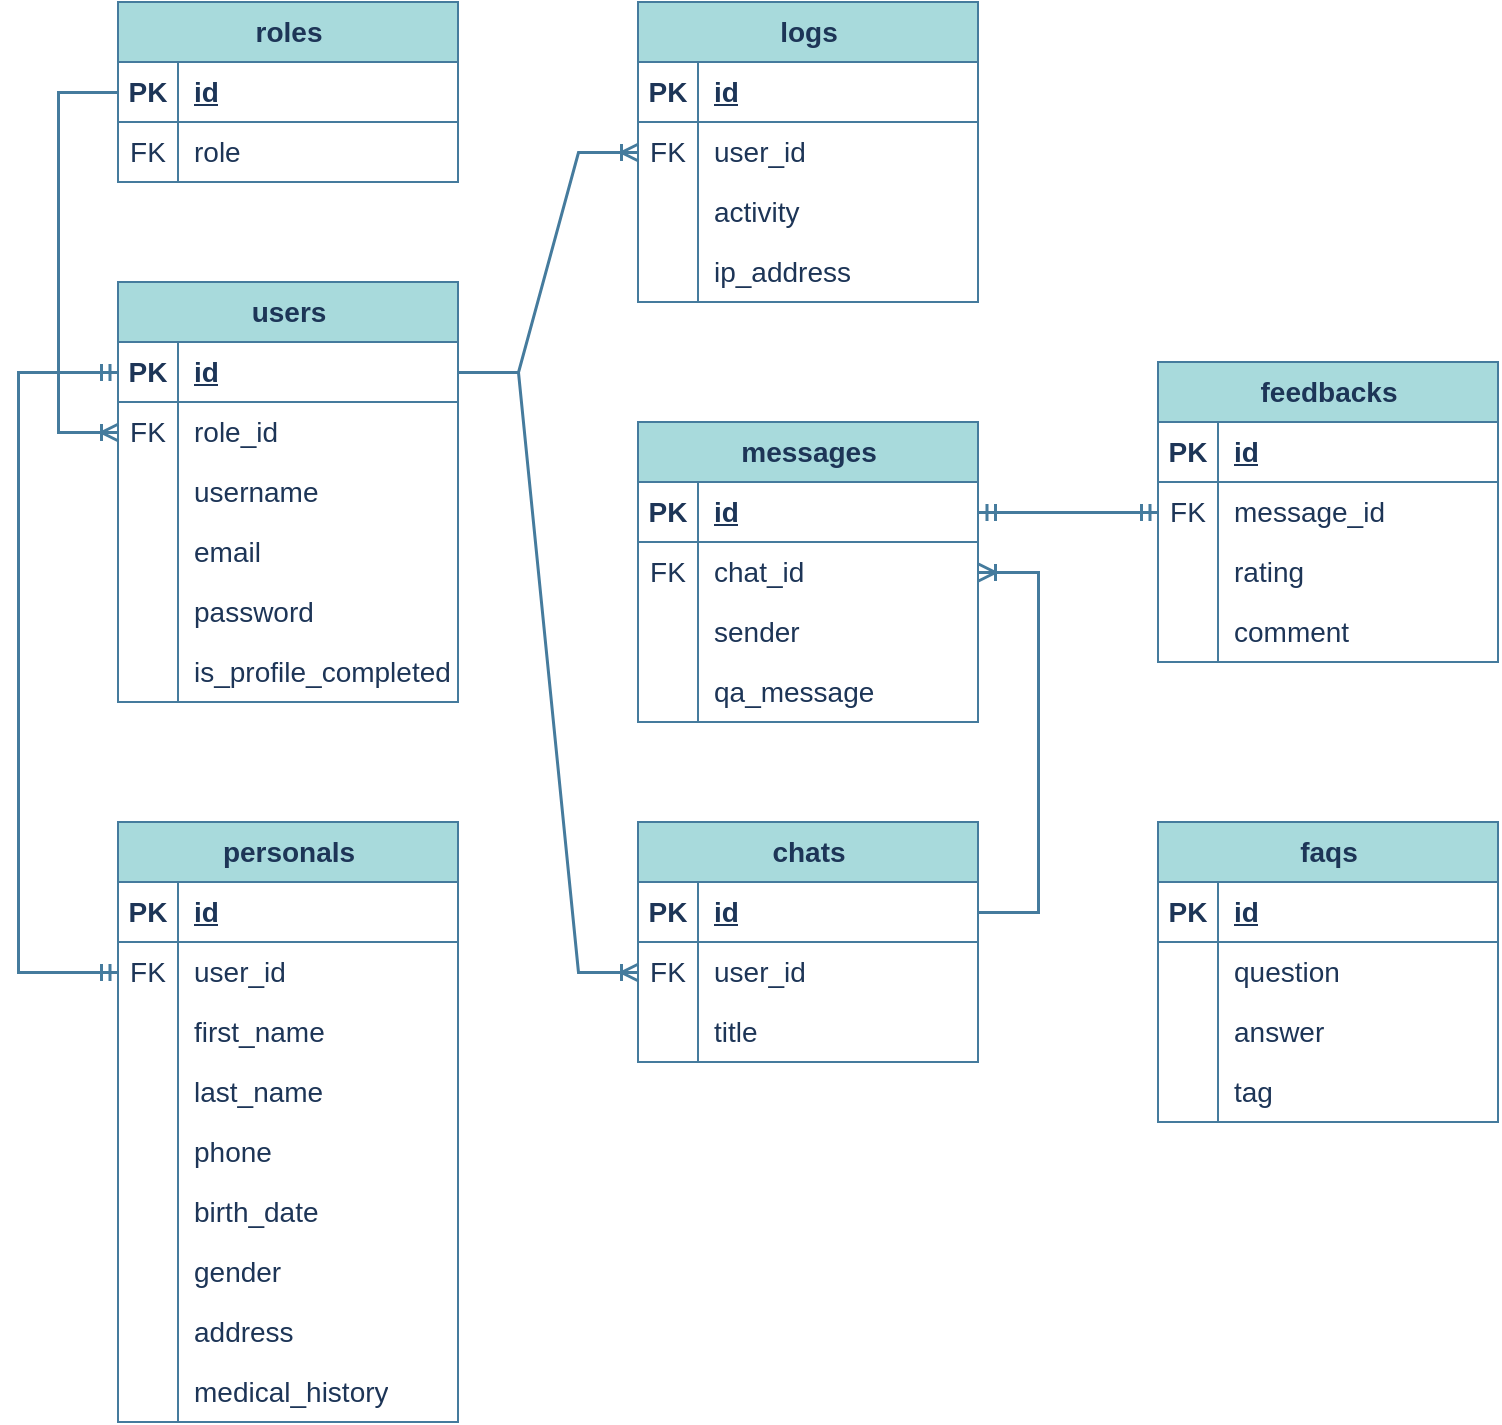 <mxfile version="28.1.2">
  <diagram id="R2lEEEUBdFMjLlhIrx00" name="Page-1">
    <mxGraphModel dx="1486" dy="871" grid="1" gridSize="10" guides="1" tooltips="1" connect="1" arrows="1" fold="1" page="1" pageScale="1" pageWidth="850" pageHeight="1100" math="0" shadow="0" extFonts="Permanent Marker^https://fonts.googleapis.com/css?family=Permanent+Marker">
      <root>
        <mxCell id="0" />
        <mxCell id="1" parent="0" />
        <mxCell id="QWvVG2ptckCWi1o_1T_q-27" value="roles" style="shape=table;startSize=30;container=1;collapsible=1;childLayout=tableLayout;fixedRows=1;rowLines=0;fontStyle=1;align=center;resizeLast=1;html=1;fontSize=14;fontFamily=Helvetica;labelBackgroundColor=none;fillColor=#A8DADC;strokeColor=#457B9D;fontColor=#1D3557;" parent="1" vertex="1">
          <mxGeometry x="190" y="90" width="170.0" height="90" as="geometry" />
        </mxCell>
        <mxCell id="QWvVG2ptckCWi1o_1T_q-28" value="" style="shape=tableRow;horizontal=0;startSize=0;swimlaneHead=0;swimlaneBody=0;fillColor=none;collapsible=0;dropTarget=0;points=[[0,0.5],[1,0.5]];portConstraint=eastwest;top=0;left=0;right=0;bottom=1;fontSize=14;fontFamily=Helvetica;labelBackgroundColor=none;strokeColor=#457B9D;fontColor=#1D3557;" parent="QWvVG2ptckCWi1o_1T_q-27" vertex="1">
          <mxGeometry y="30" width="170.0" height="30" as="geometry" />
        </mxCell>
        <mxCell id="QWvVG2ptckCWi1o_1T_q-29" value="PK" style="shape=partialRectangle;connectable=0;fillColor=none;top=0;left=0;bottom=0;right=0;fontStyle=1;overflow=hidden;whiteSpace=wrap;html=1;fontSize=14;fontFamily=Helvetica;labelBackgroundColor=none;strokeColor=#457B9D;fontColor=#1D3557;" parent="QWvVG2ptckCWi1o_1T_q-28" vertex="1">
          <mxGeometry width="30" height="30" as="geometry">
            <mxRectangle width="30" height="30" as="alternateBounds" />
          </mxGeometry>
        </mxCell>
        <mxCell id="QWvVG2ptckCWi1o_1T_q-30" value="id" style="shape=partialRectangle;connectable=0;fillColor=none;top=0;left=0;bottom=0;right=0;align=left;spacingLeft=6;fontStyle=5;overflow=hidden;whiteSpace=wrap;html=1;fontSize=14;fontFamily=Helvetica;labelBackgroundColor=none;strokeColor=#457B9D;fontColor=#1D3557;" parent="QWvVG2ptckCWi1o_1T_q-28" vertex="1">
          <mxGeometry x="30" width="140.0" height="30" as="geometry">
            <mxRectangle width="140.0" height="30" as="alternateBounds" />
          </mxGeometry>
        </mxCell>
        <mxCell id="QWvVG2ptckCWi1o_1T_q-31" value="" style="shape=tableRow;horizontal=0;startSize=0;swimlaneHead=0;swimlaneBody=0;fillColor=none;collapsible=0;dropTarget=0;points=[[0,0.5],[1,0.5]];portConstraint=eastwest;top=0;left=0;right=0;bottom=0;fontSize=14;fontFamily=Helvetica;labelBackgroundColor=none;strokeColor=#457B9D;fontColor=#1D3557;" parent="QWvVG2ptckCWi1o_1T_q-27" vertex="1">
          <mxGeometry y="60" width="170.0" height="30" as="geometry" />
        </mxCell>
        <mxCell id="QWvVG2ptckCWi1o_1T_q-32" value="FK" style="shape=partialRectangle;connectable=0;fillColor=none;top=0;left=0;bottom=0;right=0;editable=1;overflow=hidden;whiteSpace=wrap;html=1;fontSize=14;fontFamily=Helvetica;labelBackgroundColor=none;strokeColor=#457B9D;fontColor=#1D3557;" parent="QWvVG2ptckCWi1o_1T_q-31" vertex="1">
          <mxGeometry width="30" height="30" as="geometry">
            <mxRectangle width="30" height="30" as="alternateBounds" />
          </mxGeometry>
        </mxCell>
        <mxCell id="QWvVG2ptckCWi1o_1T_q-33" value="role" style="shape=partialRectangle;connectable=0;fillColor=none;top=0;left=0;bottom=0;right=0;align=left;spacingLeft=6;overflow=hidden;whiteSpace=wrap;html=1;fontSize=14;fontFamily=Helvetica;labelBackgroundColor=none;strokeColor=#457B9D;fontColor=#1D3557;" parent="QWvVG2ptckCWi1o_1T_q-31" vertex="1">
          <mxGeometry x="30" width="140.0" height="30" as="geometry">
            <mxRectangle width="140.0" height="30" as="alternateBounds" />
          </mxGeometry>
        </mxCell>
        <mxCell id="nzbxWoN2frl_n8a27a02-1" value="users" style="shape=table;startSize=30;container=1;collapsible=1;childLayout=tableLayout;fixedRows=1;rowLines=0;fontStyle=1;align=center;resizeLast=1;html=1;fontSize=14;fontFamily=Helvetica;labelBackgroundColor=none;fillColor=#A8DADC;strokeColor=#457B9D;fontColor=#1D3557;" vertex="1" parent="1">
          <mxGeometry x="190" y="230" width="170.0" height="210" as="geometry" />
        </mxCell>
        <mxCell id="nzbxWoN2frl_n8a27a02-2" value="" style="shape=tableRow;horizontal=0;startSize=0;swimlaneHead=0;swimlaneBody=0;fillColor=none;collapsible=0;dropTarget=0;points=[[0,0.5],[1,0.5]];portConstraint=eastwest;top=0;left=0;right=0;bottom=1;fontSize=14;fontFamily=Helvetica;labelBackgroundColor=none;strokeColor=#457B9D;fontColor=#1D3557;" vertex="1" parent="nzbxWoN2frl_n8a27a02-1">
          <mxGeometry y="30" width="170.0" height="30" as="geometry" />
        </mxCell>
        <mxCell id="nzbxWoN2frl_n8a27a02-3" value="PK" style="shape=partialRectangle;connectable=0;fillColor=none;top=0;left=0;bottom=0;right=0;fontStyle=1;overflow=hidden;whiteSpace=wrap;html=1;fontSize=14;fontFamily=Helvetica;labelBackgroundColor=none;strokeColor=#457B9D;fontColor=#1D3557;" vertex="1" parent="nzbxWoN2frl_n8a27a02-2">
          <mxGeometry width="30" height="30" as="geometry">
            <mxRectangle width="30" height="30" as="alternateBounds" />
          </mxGeometry>
        </mxCell>
        <mxCell id="nzbxWoN2frl_n8a27a02-4" value="id" style="shape=partialRectangle;connectable=0;fillColor=none;top=0;left=0;bottom=0;right=0;align=left;spacingLeft=6;fontStyle=5;overflow=hidden;whiteSpace=wrap;html=1;fontSize=14;fontFamily=Helvetica;labelBackgroundColor=none;strokeColor=#457B9D;fontColor=#1D3557;" vertex="1" parent="nzbxWoN2frl_n8a27a02-2">
          <mxGeometry x="30" width="140.0" height="30" as="geometry">
            <mxRectangle width="140.0" height="30" as="alternateBounds" />
          </mxGeometry>
        </mxCell>
        <mxCell id="nzbxWoN2frl_n8a27a02-14" value="" style="shape=tableRow;horizontal=0;startSize=0;swimlaneHead=0;swimlaneBody=0;fillColor=none;collapsible=0;dropTarget=0;points=[[0,0.5],[1,0.5]];portConstraint=eastwest;top=0;left=0;right=0;bottom=0;fontSize=14;fontFamily=Helvetica;labelBackgroundColor=none;strokeColor=#457B9D;fontColor=#1D3557;" vertex="1" parent="nzbxWoN2frl_n8a27a02-1">
          <mxGeometry y="60" width="170.0" height="30" as="geometry" />
        </mxCell>
        <mxCell id="nzbxWoN2frl_n8a27a02-15" value="FK" style="shape=partialRectangle;connectable=0;fillColor=none;top=0;left=0;bottom=0;right=0;editable=1;overflow=hidden;whiteSpace=wrap;html=1;fontSize=14;fontFamily=Helvetica;labelBackgroundColor=none;strokeColor=#457B9D;fontColor=#1D3557;" vertex="1" parent="nzbxWoN2frl_n8a27a02-14">
          <mxGeometry width="30" height="30" as="geometry">
            <mxRectangle width="30" height="30" as="alternateBounds" />
          </mxGeometry>
        </mxCell>
        <mxCell id="nzbxWoN2frl_n8a27a02-16" value="role_id" style="shape=partialRectangle;connectable=0;fillColor=none;top=0;left=0;bottom=0;right=0;align=left;spacingLeft=6;overflow=hidden;whiteSpace=wrap;html=1;fontSize=14;fontFamily=Helvetica;labelBackgroundColor=none;strokeColor=#457B9D;fontColor=#1D3557;" vertex="1" parent="nzbxWoN2frl_n8a27a02-14">
          <mxGeometry x="30" width="140.0" height="30" as="geometry">
            <mxRectangle width="140.0" height="30" as="alternateBounds" />
          </mxGeometry>
        </mxCell>
        <mxCell id="nzbxWoN2frl_n8a27a02-5" value="" style="shape=tableRow;horizontal=0;startSize=0;swimlaneHead=0;swimlaneBody=0;fillColor=none;collapsible=0;dropTarget=0;points=[[0,0.5],[1,0.5]];portConstraint=eastwest;top=0;left=0;right=0;bottom=0;fontSize=14;fontFamily=Helvetica;labelBackgroundColor=none;strokeColor=#457B9D;fontColor=#1D3557;" vertex="1" parent="nzbxWoN2frl_n8a27a02-1">
          <mxGeometry y="90" width="170.0" height="30" as="geometry" />
        </mxCell>
        <mxCell id="nzbxWoN2frl_n8a27a02-6" value="" style="shape=partialRectangle;connectable=0;fillColor=none;top=0;left=0;bottom=0;right=0;editable=1;overflow=hidden;whiteSpace=wrap;html=1;fontSize=14;fontFamily=Helvetica;labelBackgroundColor=none;strokeColor=#457B9D;fontColor=#1D3557;" vertex="1" parent="nzbxWoN2frl_n8a27a02-5">
          <mxGeometry width="30" height="30" as="geometry">
            <mxRectangle width="30" height="30" as="alternateBounds" />
          </mxGeometry>
        </mxCell>
        <mxCell id="nzbxWoN2frl_n8a27a02-7" value="username" style="shape=partialRectangle;connectable=0;fillColor=none;top=0;left=0;bottom=0;right=0;align=left;spacingLeft=6;overflow=hidden;whiteSpace=wrap;html=1;fontSize=14;fontFamily=Helvetica;labelBackgroundColor=none;strokeColor=#457B9D;fontColor=#1D3557;" vertex="1" parent="nzbxWoN2frl_n8a27a02-5">
          <mxGeometry x="30" width="140.0" height="30" as="geometry">
            <mxRectangle width="140.0" height="30" as="alternateBounds" />
          </mxGeometry>
        </mxCell>
        <mxCell id="nzbxWoN2frl_n8a27a02-8" value="" style="shape=tableRow;horizontal=0;startSize=0;swimlaneHead=0;swimlaneBody=0;fillColor=none;collapsible=0;dropTarget=0;points=[[0,0.5],[1,0.5]];portConstraint=eastwest;top=0;left=0;right=0;bottom=0;fontSize=14;fontFamily=Helvetica;labelBackgroundColor=none;strokeColor=#457B9D;fontColor=#1D3557;" vertex="1" parent="nzbxWoN2frl_n8a27a02-1">
          <mxGeometry y="120" width="170.0" height="30" as="geometry" />
        </mxCell>
        <mxCell id="nzbxWoN2frl_n8a27a02-9" value="" style="shape=partialRectangle;connectable=0;fillColor=none;top=0;left=0;bottom=0;right=0;editable=1;overflow=hidden;whiteSpace=wrap;html=1;fontSize=14;fontFamily=Helvetica;labelBackgroundColor=none;strokeColor=#457B9D;fontColor=#1D3557;" vertex="1" parent="nzbxWoN2frl_n8a27a02-8">
          <mxGeometry width="30" height="30" as="geometry">
            <mxRectangle width="30" height="30" as="alternateBounds" />
          </mxGeometry>
        </mxCell>
        <mxCell id="nzbxWoN2frl_n8a27a02-10" value="email" style="shape=partialRectangle;connectable=0;fillColor=none;top=0;left=0;bottom=0;right=0;align=left;spacingLeft=6;overflow=hidden;whiteSpace=wrap;html=1;fontSize=14;fontFamily=Helvetica;labelBackgroundColor=none;strokeColor=#457B9D;fontColor=#1D3557;" vertex="1" parent="nzbxWoN2frl_n8a27a02-8">
          <mxGeometry x="30" width="140.0" height="30" as="geometry">
            <mxRectangle width="140.0" height="30" as="alternateBounds" />
          </mxGeometry>
        </mxCell>
        <mxCell id="nzbxWoN2frl_n8a27a02-11" value="" style="shape=tableRow;horizontal=0;startSize=0;swimlaneHead=0;swimlaneBody=0;fillColor=none;collapsible=0;dropTarget=0;points=[[0,0.5],[1,0.5]];portConstraint=eastwest;top=0;left=0;right=0;bottom=0;fontSize=14;fontFamily=Helvetica;labelBackgroundColor=none;strokeColor=#457B9D;fontColor=#1D3557;" vertex="1" parent="nzbxWoN2frl_n8a27a02-1">
          <mxGeometry y="150" width="170.0" height="30" as="geometry" />
        </mxCell>
        <mxCell id="nzbxWoN2frl_n8a27a02-12" value="" style="shape=partialRectangle;connectable=0;fillColor=none;top=0;left=0;bottom=0;right=0;editable=1;overflow=hidden;whiteSpace=wrap;html=1;fontSize=14;fontFamily=Helvetica;labelBackgroundColor=none;strokeColor=#457B9D;fontColor=#1D3557;" vertex="1" parent="nzbxWoN2frl_n8a27a02-11">
          <mxGeometry width="30" height="30" as="geometry">
            <mxRectangle width="30" height="30" as="alternateBounds" />
          </mxGeometry>
        </mxCell>
        <mxCell id="nzbxWoN2frl_n8a27a02-13" value="password" style="shape=partialRectangle;connectable=0;fillColor=none;top=0;left=0;bottom=0;right=0;align=left;spacingLeft=6;overflow=hidden;whiteSpace=wrap;html=1;fontSize=14;fontFamily=Helvetica;labelBackgroundColor=none;strokeColor=#457B9D;fontColor=#1D3557;" vertex="1" parent="nzbxWoN2frl_n8a27a02-11">
          <mxGeometry x="30" width="140.0" height="30" as="geometry">
            <mxRectangle width="140.0" height="30" as="alternateBounds" />
          </mxGeometry>
        </mxCell>
        <mxCell id="nzbxWoN2frl_n8a27a02-94" value="" style="shape=tableRow;horizontal=0;startSize=0;swimlaneHead=0;swimlaneBody=0;fillColor=none;collapsible=0;dropTarget=0;points=[[0,0.5],[1,0.5]];portConstraint=eastwest;top=0;left=0;right=0;bottom=0;fontSize=14;fontFamily=Helvetica;labelBackgroundColor=none;strokeColor=#457B9D;fontColor=#1D3557;" vertex="1" parent="nzbxWoN2frl_n8a27a02-1">
          <mxGeometry y="180" width="170.0" height="30" as="geometry" />
        </mxCell>
        <mxCell id="nzbxWoN2frl_n8a27a02-95" value="" style="shape=partialRectangle;connectable=0;fillColor=none;top=0;left=0;bottom=0;right=0;editable=1;overflow=hidden;whiteSpace=wrap;html=1;fontSize=14;fontFamily=Helvetica;labelBackgroundColor=none;strokeColor=#457B9D;fontColor=#1D3557;" vertex="1" parent="nzbxWoN2frl_n8a27a02-94">
          <mxGeometry width="30" height="30" as="geometry">
            <mxRectangle width="30" height="30" as="alternateBounds" />
          </mxGeometry>
        </mxCell>
        <mxCell id="nzbxWoN2frl_n8a27a02-96" value="is_profile_completed" style="shape=partialRectangle;connectable=0;fillColor=none;top=0;left=0;bottom=0;right=0;align=left;spacingLeft=6;overflow=hidden;whiteSpace=wrap;html=1;fontSize=14;fontFamily=Helvetica;labelBackgroundColor=none;strokeColor=#457B9D;fontColor=#1D3557;" vertex="1" parent="nzbxWoN2frl_n8a27a02-94">
          <mxGeometry x="30" width="140.0" height="30" as="geometry">
            <mxRectangle width="140.0" height="30" as="alternateBounds" />
          </mxGeometry>
        </mxCell>
        <mxCell id="nzbxWoN2frl_n8a27a02-17" value="chats" style="shape=table;startSize=30;container=1;collapsible=1;childLayout=tableLayout;fixedRows=1;rowLines=0;fontStyle=1;align=center;resizeLast=1;html=1;fontSize=14;fontFamily=Helvetica;labelBackgroundColor=none;fillColor=#A8DADC;strokeColor=#457B9D;fontColor=#1D3557;" vertex="1" parent="1">
          <mxGeometry x="450" y="500" width="170" height="120" as="geometry" />
        </mxCell>
        <mxCell id="nzbxWoN2frl_n8a27a02-18" value="" style="shape=tableRow;horizontal=0;startSize=0;swimlaneHead=0;swimlaneBody=0;fillColor=none;collapsible=0;dropTarget=0;points=[[0,0.5],[1,0.5]];portConstraint=eastwest;top=0;left=0;right=0;bottom=1;fontSize=14;fontFamily=Helvetica;labelBackgroundColor=none;strokeColor=#457B9D;fontColor=#1D3557;" vertex="1" parent="nzbxWoN2frl_n8a27a02-17">
          <mxGeometry y="30" width="170" height="30" as="geometry" />
        </mxCell>
        <mxCell id="nzbxWoN2frl_n8a27a02-19" value="PK" style="shape=partialRectangle;connectable=0;fillColor=none;top=0;left=0;bottom=0;right=0;fontStyle=1;overflow=hidden;whiteSpace=wrap;html=1;fontSize=14;fontFamily=Helvetica;labelBackgroundColor=none;strokeColor=#457B9D;fontColor=#1D3557;" vertex="1" parent="nzbxWoN2frl_n8a27a02-18">
          <mxGeometry width="30" height="30" as="geometry">
            <mxRectangle width="30" height="30" as="alternateBounds" />
          </mxGeometry>
        </mxCell>
        <mxCell id="nzbxWoN2frl_n8a27a02-20" value="id" style="shape=partialRectangle;connectable=0;fillColor=none;top=0;left=0;bottom=0;right=0;align=left;spacingLeft=6;fontStyle=5;overflow=hidden;whiteSpace=wrap;html=1;fontSize=14;fontFamily=Helvetica;labelBackgroundColor=none;strokeColor=#457B9D;fontColor=#1D3557;" vertex="1" parent="nzbxWoN2frl_n8a27a02-18">
          <mxGeometry x="30" width="140" height="30" as="geometry">
            <mxRectangle width="140" height="30" as="alternateBounds" />
          </mxGeometry>
        </mxCell>
        <mxCell id="nzbxWoN2frl_n8a27a02-21" value="" style="shape=tableRow;horizontal=0;startSize=0;swimlaneHead=0;swimlaneBody=0;fillColor=none;collapsible=0;dropTarget=0;points=[[0,0.5],[1,0.5]];portConstraint=eastwest;top=0;left=0;right=0;bottom=0;fontSize=14;fontFamily=Helvetica;labelBackgroundColor=none;strokeColor=#457B9D;fontColor=#1D3557;" vertex="1" parent="nzbxWoN2frl_n8a27a02-17">
          <mxGeometry y="60" width="170" height="30" as="geometry" />
        </mxCell>
        <mxCell id="nzbxWoN2frl_n8a27a02-22" value="FK" style="shape=partialRectangle;connectable=0;fillColor=none;top=0;left=0;bottom=0;right=0;editable=1;overflow=hidden;whiteSpace=wrap;html=1;fontSize=14;fontFamily=Helvetica;labelBackgroundColor=none;strokeColor=#457B9D;fontColor=#1D3557;" vertex="1" parent="nzbxWoN2frl_n8a27a02-21">
          <mxGeometry width="30" height="30" as="geometry">
            <mxRectangle width="30" height="30" as="alternateBounds" />
          </mxGeometry>
        </mxCell>
        <mxCell id="nzbxWoN2frl_n8a27a02-23" value="user_id" style="shape=partialRectangle;connectable=0;fillColor=none;top=0;left=0;bottom=0;right=0;align=left;spacingLeft=6;overflow=hidden;whiteSpace=wrap;html=1;fontSize=14;fontFamily=Helvetica;labelBackgroundColor=none;strokeColor=#457B9D;fontColor=#1D3557;" vertex="1" parent="nzbxWoN2frl_n8a27a02-21">
          <mxGeometry x="30" width="140" height="30" as="geometry">
            <mxRectangle width="140" height="30" as="alternateBounds" />
          </mxGeometry>
        </mxCell>
        <mxCell id="nzbxWoN2frl_n8a27a02-24" value="" style="shape=tableRow;horizontal=0;startSize=0;swimlaneHead=0;swimlaneBody=0;fillColor=none;collapsible=0;dropTarget=0;points=[[0,0.5],[1,0.5]];portConstraint=eastwest;top=0;left=0;right=0;bottom=0;fontSize=14;fontFamily=Helvetica;labelBackgroundColor=none;strokeColor=#457B9D;fontColor=#1D3557;" vertex="1" parent="nzbxWoN2frl_n8a27a02-17">
          <mxGeometry y="90" width="170" height="30" as="geometry" />
        </mxCell>
        <mxCell id="nzbxWoN2frl_n8a27a02-25" value="" style="shape=partialRectangle;connectable=0;fillColor=none;top=0;left=0;bottom=0;right=0;editable=1;overflow=hidden;whiteSpace=wrap;html=1;fontSize=14;fontFamily=Helvetica;labelBackgroundColor=none;strokeColor=#457B9D;fontColor=#1D3557;" vertex="1" parent="nzbxWoN2frl_n8a27a02-24">
          <mxGeometry width="30" height="30" as="geometry">
            <mxRectangle width="30" height="30" as="alternateBounds" />
          </mxGeometry>
        </mxCell>
        <mxCell id="nzbxWoN2frl_n8a27a02-26" value="title" style="shape=partialRectangle;connectable=0;fillColor=none;top=0;left=0;bottom=0;right=0;align=left;spacingLeft=6;overflow=hidden;whiteSpace=wrap;html=1;fontSize=14;fontFamily=Helvetica;labelBackgroundColor=none;strokeColor=#457B9D;fontColor=#1D3557;" vertex="1" parent="nzbxWoN2frl_n8a27a02-24">
          <mxGeometry x="30" width="140" height="30" as="geometry">
            <mxRectangle width="140" height="30" as="alternateBounds" />
          </mxGeometry>
        </mxCell>
        <mxCell id="nzbxWoN2frl_n8a27a02-33" value="messages" style="shape=table;startSize=30;container=1;collapsible=1;childLayout=tableLayout;fixedRows=1;rowLines=0;fontStyle=1;align=center;resizeLast=1;html=1;fontSize=14;fontFamily=Helvetica;labelBackgroundColor=none;fillColor=#A8DADC;strokeColor=#457B9D;fontColor=#1D3557;" vertex="1" parent="1">
          <mxGeometry x="450" y="300" width="170" height="150" as="geometry" />
        </mxCell>
        <mxCell id="nzbxWoN2frl_n8a27a02-34" value="" style="shape=tableRow;horizontal=0;startSize=0;swimlaneHead=0;swimlaneBody=0;fillColor=none;collapsible=0;dropTarget=0;points=[[0,0.5],[1,0.5]];portConstraint=eastwest;top=0;left=0;right=0;bottom=1;fontSize=14;fontFamily=Helvetica;labelBackgroundColor=none;strokeColor=#457B9D;fontColor=#1D3557;" vertex="1" parent="nzbxWoN2frl_n8a27a02-33">
          <mxGeometry y="30" width="170" height="30" as="geometry" />
        </mxCell>
        <mxCell id="nzbxWoN2frl_n8a27a02-35" value="PK" style="shape=partialRectangle;connectable=0;fillColor=none;top=0;left=0;bottom=0;right=0;fontStyle=1;overflow=hidden;whiteSpace=wrap;html=1;fontSize=14;fontFamily=Helvetica;labelBackgroundColor=none;strokeColor=#457B9D;fontColor=#1D3557;" vertex="1" parent="nzbxWoN2frl_n8a27a02-34">
          <mxGeometry width="30" height="30" as="geometry">
            <mxRectangle width="30" height="30" as="alternateBounds" />
          </mxGeometry>
        </mxCell>
        <mxCell id="nzbxWoN2frl_n8a27a02-36" value="id" style="shape=partialRectangle;connectable=0;fillColor=none;top=0;left=0;bottom=0;right=0;align=left;spacingLeft=6;fontStyle=5;overflow=hidden;whiteSpace=wrap;html=1;fontSize=14;fontFamily=Helvetica;labelBackgroundColor=none;strokeColor=#457B9D;fontColor=#1D3557;" vertex="1" parent="nzbxWoN2frl_n8a27a02-34">
          <mxGeometry x="30" width="140" height="30" as="geometry">
            <mxRectangle width="140" height="30" as="alternateBounds" />
          </mxGeometry>
        </mxCell>
        <mxCell id="nzbxWoN2frl_n8a27a02-37" value="" style="shape=tableRow;horizontal=0;startSize=0;swimlaneHead=0;swimlaneBody=0;fillColor=none;collapsible=0;dropTarget=0;points=[[0,0.5],[1,0.5]];portConstraint=eastwest;top=0;left=0;right=0;bottom=0;fontSize=14;fontFamily=Helvetica;labelBackgroundColor=none;strokeColor=#457B9D;fontColor=#1D3557;" vertex="1" parent="nzbxWoN2frl_n8a27a02-33">
          <mxGeometry y="60" width="170" height="30" as="geometry" />
        </mxCell>
        <mxCell id="nzbxWoN2frl_n8a27a02-38" value="FK" style="shape=partialRectangle;connectable=0;fillColor=none;top=0;left=0;bottom=0;right=0;editable=1;overflow=hidden;whiteSpace=wrap;html=1;fontSize=14;fontFamily=Helvetica;labelBackgroundColor=none;strokeColor=#457B9D;fontColor=#1D3557;" vertex="1" parent="nzbxWoN2frl_n8a27a02-37">
          <mxGeometry width="30" height="30" as="geometry">
            <mxRectangle width="30" height="30" as="alternateBounds" />
          </mxGeometry>
        </mxCell>
        <mxCell id="nzbxWoN2frl_n8a27a02-39" value="chat_id" style="shape=partialRectangle;connectable=0;fillColor=none;top=0;left=0;bottom=0;right=0;align=left;spacingLeft=6;overflow=hidden;whiteSpace=wrap;html=1;fontSize=14;fontFamily=Helvetica;labelBackgroundColor=none;strokeColor=#457B9D;fontColor=#1D3557;" vertex="1" parent="nzbxWoN2frl_n8a27a02-37">
          <mxGeometry x="30" width="140" height="30" as="geometry">
            <mxRectangle width="140" height="30" as="alternateBounds" />
          </mxGeometry>
        </mxCell>
        <mxCell id="nzbxWoN2frl_n8a27a02-40" value="" style="shape=tableRow;horizontal=0;startSize=0;swimlaneHead=0;swimlaneBody=0;fillColor=none;collapsible=0;dropTarget=0;points=[[0,0.5],[1,0.5]];portConstraint=eastwest;top=0;left=0;right=0;bottom=0;fontSize=14;fontFamily=Helvetica;labelBackgroundColor=none;strokeColor=#457B9D;fontColor=#1D3557;" vertex="1" parent="nzbxWoN2frl_n8a27a02-33">
          <mxGeometry y="90" width="170" height="30" as="geometry" />
        </mxCell>
        <mxCell id="nzbxWoN2frl_n8a27a02-41" value="" style="shape=partialRectangle;connectable=0;fillColor=none;top=0;left=0;bottom=0;right=0;editable=1;overflow=hidden;whiteSpace=wrap;html=1;fontSize=14;fontFamily=Helvetica;labelBackgroundColor=none;strokeColor=#457B9D;fontColor=#1D3557;" vertex="1" parent="nzbxWoN2frl_n8a27a02-40">
          <mxGeometry width="30" height="30" as="geometry">
            <mxRectangle width="30" height="30" as="alternateBounds" />
          </mxGeometry>
        </mxCell>
        <mxCell id="nzbxWoN2frl_n8a27a02-42" value="sender" style="shape=partialRectangle;connectable=0;fillColor=none;top=0;left=0;bottom=0;right=0;align=left;spacingLeft=6;overflow=hidden;whiteSpace=wrap;html=1;fontSize=14;fontFamily=Helvetica;labelBackgroundColor=none;strokeColor=#457B9D;fontColor=#1D3557;" vertex="1" parent="nzbxWoN2frl_n8a27a02-40">
          <mxGeometry x="30" width="140" height="30" as="geometry">
            <mxRectangle width="140" height="30" as="alternateBounds" />
          </mxGeometry>
        </mxCell>
        <mxCell id="nzbxWoN2frl_n8a27a02-103" value="" style="shape=tableRow;horizontal=0;startSize=0;swimlaneHead=0;swimlaneBody=0;fillColor=none;collapsible=0;dropTarget=0;points=[[0,0.5],[1,0.5]];portConstraint=eastwest;top=0;left=0;right=0;bottom=0;fontSize=14;fontFamily=Helvetica;labelBackgroundColor=none;strokeColor=#457B9D;fontColor=#1D3557;" vertex="1" parent="nzbxWoN2frl_n8a27a02-33">
          <mxGeometry y="120" width="170" height="30" as="geometry" />
        </mxCell>
        <mxCell id="nzbxWoN2frl_n8a27a02-104" value="" style="shape=partialRectangle;connectable=0;fillColor=none;top=0;left=0;bottom=0;right=0;editable=1;overflow=hidden;whiteSpace=wrap;html=1;fontSize=14;fontFamily=Helvetica;labelBackgroundColor=none;strokeColor=#457B9D;fontColor=#1D3557;" vertex="1" parent="nzbxWoN2frl_n8a27a02-103">
          <mxGeometry width="30" height="30" as="geometry">
            <mxRectangle width="30" height="30" as="alternateBounds" />
          </mxGeometry>
        </mxCell>
        <mxCell id="nzbxWoN2frl_n8a27a02-105" value="qa_message" style="shape=partialRectangle;connectable=0;fillColor=none;top=0;left=0;bottom=0;right=0;align=left;spacingLeft=6;overflow=hidden;whiteSpace=wrap;html=1;fontSize=14;fontFamily=Helvetica;labelBackgroundColor=none;strokeColor=#457B9D;fontColor=#1D3557;" vertex="1" parent="nzbxWoN2frl_n8a27a02-103">
          <mxGeometry x="30" width="140" height="30" as="geometry">
            <mxRectangle width="140" height="30" as="alternateBounds" />
          </mxGeometry>
        </mxCell>
        <mxCell id="nzbxWoN2frl_n8a27a02-59" value="logs" style="shape=table;startSize=30;container=1;collapsible=1;childLayout=tableLayout;fixedRows=1;rowLines=0;fontStyle=1;align=center;resizeLast=1;html=1;fontSize=14;fontFamily=Helvetica;labelBackgroundColor=none;fillColor=#A8DADC;strokeColor=#457B9D;fontColor=#1D3557;" vertex="1" parent="1">
          <mxGeometry x="450" y="90" width="170" height="150" as="geometry" />
        </mxCell>
        <mxCell id="nzbxWoN2frl_n8a27a02-60" value="" style="shape=tableRow;horizontal=0;startSize=0;swimlaneHead=0;swimlaneBody=0;fillColor=none;collapsible=0;dropTarget=0;points=[[0,0.5],[1,0.5]];portConstraint=eastwest;top=0;left=0;right=0;bottom=1;fontSize=14;fontFamily=Helvetica;labelBackgroundColor=none;strokeColor=#457B9D;fontColor=#1D3557;" vertex="1" parent="nzbxWoN2frl_n8a27a02-59">
          <mxGeometry y="30" width="170" height="30" as="geometry" />
        </mxCell>
        <mxCell id="nzbxWoN2frl_n8a27a02-61" value="PK" style="shape=partialRectangle;connectable=0;fillColor=none;top=0;left=0;bottom=0;right=0;fontStyle=1;overflow=hidden;whiteSpace=wrap;html=1;fontSize=14;fontFamily=Helvetica;labelBackgroundColor=none;strokeColor=#457B9D;fontColor=#1D3557;" vertex="1" parent="nzbxWoN2frl_n8a27a02-60">
          <mxGeometry width="30" height="30" as="geometry">
            <mxRectangle width="30" height="30" as="alternateBounds" />
          </mxGeometry>
        </mxCell>
        <mxCell id="nzbxWoN2frl_n8a27a02-62" value="id" style="shape=partialRectangle;connectable=0;fillColor=none;top=0;left=0;bottom=0;right=0;align=left;spacingLeft=6;fontStyle=5;overflow=hidden;whiteSpace=wrap;html=1;fontSize=14;fontFamily=Helvetica;labelBackgroundColor=none;strokeColor=#457B9D;fontColor=#1D3557;" vertex="1" parent="nzbxWoN2frl_n8a27a02-60">
          <mxGeometry x="30" width="140" height="30" as="geometry">
            <mxRectangle width="140" height="30" as="alternateBounds" />
          </mxGeometry>
        </mxCell>
        <mxCell id="nzbxWoN2frl_n8a27a02-63" value="" style="shape=tableRow;horizontal=0;startSize=0;swimlaneHead=0;swimlaneBody=0;fillColor=none;collapsible=0;dropTarget=0;points=[[0,0.5],[1,0.5]];portConstraint=eastwest;top=0;left=0;right=0;bottom=0;fontSize=14;fontFamily=Helvetica;labelBackgroundColor=none;strokeColor=#457B9D;fontColor=#1D3557;" vertex="1" parent="nzbxWoN2frl_n8a27a02-59">
          <mxGeometry y="60" width="170" height="30" as="geometry" />
        </mxCell>
        <mxCell id="nzbxWoN2frl_n8a27a02-64" value="FK" style="shape=partialRectangle;connectable=0;fillColor=none;top=0;left=0;bottom=0;right=0;editable=1;overflow=hidden;whiteSpace=wrap;html=1;fontSize=14;fontFamily=Helvetica;labelBackgroundColor=none;strokeColor=#457B9D;fontColor=#1D3557;" vertex="1" parent="nzbxWoN2frl_n8a27a02-63">
          <mxGeometry width="30" height="30" as="geometry">
            <mxRectangle width="30" height="30" as="alternateBounds" />
          </mxGeometry>
        </mxCell>
        <mxCell id="nzbxWoN2frl_n8a27a02-65" value="user_id" style="shape=partialRectangle;connectable=0;fillColor=none;top=0;left=0;bottom=0;right=0;align=left;spacingLeft=6;overflow=hidden;whiteSpace=wrap;html=1;fontSize=14;fontFamily=Helvetica;labelBackgroundColor=none;strokeColor=#457B9D;fontColor=#1D3557;" vertex="1" parent="nzbxWoN2frl_n8a27a02-63">
          <mxGeometry x="30" width="140" height="30" as="geometry">
            <mxRectangle width="140" height="30" as="alternateBounds" />
          </mxGeometry>
        </mxCell>
        <mxCell id="nzbxWoN2frl_n8a27a02-66" value="" style="shape=tableRow;horizontal=0;startSize=0;swimlaneHead=0;swimlaneBody=0;fillColor=none;collapsible=0;dropTarget=0;points=[[0,0.5],[1,0.5]];portConstraint=eastwest;top=0;left=0;right=0;bottom=0;fontSize=14;fontFamily=Helvetica;labelBackgroundColor=none;strokeColor=#457B9D;fontColor=#1D3557;" vertex="1" parent="nzbxWoN2frl_n8a27a02-59">
          <mxGeometry y="90" width="170" height="30" as="geometry" />
        </mxCell>
        <mxCell id="nzbxWoN2frl_n8a27a02-67" value="" style="shape=partialRectangle;connectable=0;fillColor=none;top=0;left=0;bottom=0;right=0;editable=1;overflow=hidden;whiteSpace=wrap;html=1;fontSize=14;fontFamily=Helvetica;labelBackgroundColor=none;strokeColor=#457B9D;fontColor=#1D3557;" vertex="1" parent="nzbxWoN2frl_n8a27a02-66">
          <mxGeometry width="30" height="30" as="geometry">
            <mxRectangle width="30" height="30" as="alternateBounds" />
          </mxGeometry>
        </mxCell>
        <mxCell id="nzbxWoN2frl_n8a27a02-68" value="activity" style="shape=partialRectangle;connectable=0;fillColor=none;top=0;left=0;bottom=0;right=0;align=left;spacingLeft=6;overflow=hidden;whiteSpace=wrap;html=1;fontSize=14;fontFamily=Helvetica;labelBackgroundColor=none;strokeColor=#457B9D;fontColor=#1D3557;" vertex="1" parent="nzbxWoN2frl_n8a27a02-66">
          <mxGeometry x="30" width="140" height="30" as="geometry">
            <mxRectangle width="140" height="30" as="alternateBounds" />
          </mxGeometry>
        </mxCell>
        <mxCell id="nzbxWoN2frl_n8a27a02-69" value="" style="shape=tableRow;horizontal=0;startSize=0;swimlaneHead=0;swimlaneBody=0;fillColor=none;collapsible=0;dropTarget=0;points=[[0,0.5],[1,0.5]];portConstraint=eastwest;top=0;left=0;right=0;bottom=0;fontSize=14;fontFamily=Helvetica;labelBackgroundColor=none;strokeColor=#457B9D;fontColor=#1D3557;" vertex="1" parent="nzbxWoN2frl_n8a27a02-59">
          <mxGeometry y="120" width="170" height="30" as="geometry" />
        </mxCell>
        <mxCell id="nzbxWoN2frl_n8a27a02-70" value="" style="shape=partialRectangle;connectable=0;fillColor=none;top=0;left=0;bottom=0;right=0;editable=1;overflow=hidden;whiteSpace=wrap;html=1;fontSize=14;fontFamily=Helvetica;labelBackgroundColor=none;strokeColor=#457B9D;fontColor=#1D3557;" vertex="1" parent="nzbxWoN2frl_n8a27a02-69">
          <mxGeometry width="30" height="30" as="geometry">
            <mxRectangle width="30" height="30" as="alternateBounds" />
          </mxGeometry>
        </mxCell>
        <mxCell id="nzbxWoN2frl_n8a27a02-71" value="ip_address" style="shape=partialRectangle;connectable=0;fillColor=none;top=0;left=0;bottom=0;right=0;align=left;spacingLeft=6;overflow=hidden;whiteSpace=wrap;html=1;fontSize=14;fontFamily=Helvetica;labelBackgroundColor=none;strokeColor=#457B9D;fontColor=#1D3557;" vertex="1" parent="nzbxWoN2frl_n8a27a02-69">
          <mxGeometry x="30" width="140" height="30" as="geometry">
            <mxRectangle width="140" height="30" as="alternateBounds" />
          </mxGeometry>
        </mxCell>
        <mxCell id="nzbxWoN2frl_n8a27a02-72" value="personals" style="shape=table;startSize=30;container=1;collapsible=1;childLayout=tableLayout;fixedRows=1;rowLines=0;fontStyle=1;align=center;resizeLast=1;html=1;fontSize=14;fontFamily=Helvetica;labelBackgroundColor=none;fillColor=#A8DADC;strokeColor=#457B9D;fontColor=#1D3557;" vertex="1" parent="1">
          <mxGeometry x="190" y="500" width="170.0" height="300" as="geometry" />
        </mxCell>
        <mxCell id="nzbxWoN2frl_n8a27a02-73" value="" style="shape=tableRow;horizontal=0;startSize=0;swimlaneHead=0;swimlaneBody=0;fillColor=none;collapsible=0;dropTarget=0;points=[[0,0.5],[1,0.5]];portConstraint=eastwest;top=0;left=0;right=0;bottom=1;fontSize=14;fontFamily=Helvetica;labelBackgroundColor=none;strokeColor=#457B9D;fontColor=#1D3557;" vertex="1" parent="nzbxWoN2frl_n8a27a02-72">
          <mxGeometry y="30" width="170.0" height="30" as="geometry" />
        </mxCell>
        <mxCell id="nzbxWoN2frl_n8a27a02-74" value="PK" style="shape=partialRectangle;connectable=0;fillColor=none;top=0;left=0;bottom=0;right=0;fontStyle=1;overflow=hidden;whiteSpace=wrap;html=1;fontSize=14;fontFamily=Helvetica;labelBackgroundColor=none;strokeColor=#457B9D;fontColor=#1D3557;" vertex="1" parent="nzbxWoN2frl_n8a27a02-73">
          <mxGeometry width="30" height="30" as="geometry">
            <mxRectangle width="30" height="30" as="alternateBounds" />
          </mxGeometry>
        </mxCell>
        <mxCell id="nzbxWoN2frl_n8a27a02-75" value="id" style="shape=partialRectangle;connectable=0;fillColor=none;top=0;left=0;bottom=0;right=0;align=left;spacingLeft=6;fontStyle=5;overflow=hidden;whiteSpace=wrap;html=1;fontSize=14;fontFamily=Helvetica;labelBackgroundColor=none;strokeColor=#457B9D;fontColor=#1D3557;" vertex="1" parent="nzbxWoN2frl_n8a27a02-73">
          <mxGeometry x="30" width="140.0" height="30" as="geometry">
            <mxRectangle width="140.0" height="30" as="alternateBounds" />
          </mxGeometry>
        </mxCell>
        <mxCell id="nzbxWoN2frl_n8a27a02-76" value="" style="shape=tableRow;horizontal=0;startSize=0;swimlaneHead=0;swimlaneBody=0;fillColor=none;collapsible=0;dropTarget=0;points=[[0,0.5],[1,0.5]];portConstraint=eastwest;top=0;left=0;right=0;bottom=0;fontSize=14;fontFamily=Helvetica;labelBackgroundColor=none;strokeColor=#457B9D;fontColor=#1D3557;" vertex="1" parent="nzbxWoN2frl_n8a27a02-72">
          <mxGeometry y="60" width="170.0" height="30" as="geometry" />
        </mxCell>
        <mxCell id="nzbxWoN2frl_n8a27a02-77" value="FK" style="shape=partialRectangle;connectable=0;fillColor=none;top=0;left=0;bottom=0;right=0;editable=1;overflow=hidden;whiteSpace=wrap;html=1;fontSize=14;fontFamily=Helvetica;labelBackgroundColor=none;strokeColor=#457B9D;fontColor=#1D3557;" vertex="1" parent="nzbxWoN2frl_n8a27a02-76">
          <mxGeometry width="30" height="30" as="geometry">
            <mxRectangle width="30" height="30" as="alternateBounds" />
          </mxGeometry>
        </mxCell>
        <mxCell id="nzbxWoN2frl_n8a27a02-78" value="user_id" style="shape=partialRectangle;connectable=0;fillColor=none;top=0;left=0;bottom=0;right=0;align=left;spacingLeft=6;overflow=hidden;whiteSpace=wrap;html=1;fontSize=14;fontFamily=Helvetica;labelBackgroundColor=none;strokeColor=#457B9D;fontColor=#1D3557;" vertex="1" parent="nzbxWoN2frl_n8a27a02-76">
          <mxGeometry x="30" width="140.0" height="30" as="geometry">
            <mxRectangle width="140.0" height="30" as="alternateBounds" />
          </mxGeometry>
        </mxCell>
        <mxCell id="nzbxWoN2frl_n8a27a02-79" value="" style="shape=tableRow;horizontal=0;startSize=0;swimlaneHead=0;swimlaneBody=0;fillColor=none;collapsible=0;dropTarget=0;points=[[0,0.5],[1,0.5]];portConstraint=eastwest;top=0;left=0;right=0;bottom=0;fontSize=14;fontFamily=Helvetica;labelBackgroundColor=none;strokeColor=#457B9D;fontColor=#1D3557;" vertex="1" parent="nzbxWoN2frl_n8a27a02-72">
          <mxGeometry y="90" width="170.0" height="30" as="geometry" />
        </mxCell>
        <mxCell id="nzbxWoN2frl_n8a27a02-80" value="" style="shape=partialRectangle;connectable=0;fillColor=none;top=0;left=0;bottom=0;right=0;editable=1;overflow=hidden;whiteSpace=wrap;html=1;fontSize=14;fontFamily=Helvetica;labelBackgroundColor=none;strokeColor=#457B9D;fontColor=#1D3557;" vertex="1" parent="nzbxWoN2frl_n8a27a02-79">
          <mxGeometry width="30" height="30" as="geometry">
            <mxRectangle width="30" height="30" as="alternateBounds" />
          </mxGeometry>
        </mxCell>
        <mxCell id="nzbxWoN2frl_n8a27a02-81" value="first_name" style="shape=partialRectangle;connectable=0;fillColor=none;top=0;left=0;bottom=0;right=0;align=left;spacingLeft=6;overflow=hidden;whiteSpace=wrap;html=1;fontSize=14;fontFamily=Helvetica;labelBackgroundColor=none;strokeColor=#457B9D;fontColor=#1D3557;" vertex="1" parent="nzbxWoN2frl_n8a27a02-79">
          <mxGeometry x="30" width="140.0" height="30" as="geometry">
            <mxRectangle width="140.0" height="30" as="alternateBounds" />
          </mxGeometry>
        </mxCell>
        <mxCell id="nzbxWoN2frl_n8a27a02-82" value="" style="shape=tableRow;horizontal=0;startSize=0;swimlaneHead=0;swimlaneBody=0;fillColor=none;collapsible=0;dropTarget=0;points=[[0,0.5],[1,0.5]];portConstraint=eastwest;top=0;left=0;right=0;bottom=0;fontSize=14;fontFamily=Helvetica;labelBackgroundColor=none;strokeColor=#457B9D;fontColor=#1D3557;" vertex="1" parent="nzbxWoN2frl_n8a27a02-72">
          <mxGeometry y="120" width="170.0" height="30" as="geometry" />
        </mxCell>
        <mxCell id="nzbxWoN2frl_n8a27a02-83" value="" style="shape=partialRectangle;connectable=0;fillColor=none;top=0;left=0;bottom=0;right=0;editable=1;overflow=hidden;whiteSpace=wrap;html=1;fontSize=14;fontFamily=Helvetica;labelBackgroundColor=none;strokeColor=#457B9D;fontColor=#1D3557;" vertex="1" parent="nzbxWoN2frl_n8a27a02-82">
          <mxGeometry width="30" height="30" as="geometry">
            <mxRectangle width="30" height="30" as="alternateBounds" />
          </mxGeometry>
        </mxCell>
        <mxCell id="nzbxWoN2frl_n8a27a02-84" value="last_name" style="shape=partialRectangle;connectable=0;fillColor=none;top=0;left=0;bottom=0;right=0;align=left;spacingLeft=6;overflow=hidden;whiteSpace=wrap;html=1;fontSize=14;fontFamily=Helvetica;labelBackgroundColor=none;strokeColor=#457B9D;fontColor=#1D3557;" vertex="1" parent="nzbxWoN2frl_n8a27a02-82">
          <mxGeometry x="30" width="140.0" height="30" as="geometry">
            <mxRectangle width="140.0" height="30" as="alternateBounds" />
          </mxGeometry>
        </mxCell>
        <mxCell id="nzbxWoN2frl_n8a27a02-85" value="" style="shape=tableRow;horizontal=0;startSize=0;swimlaneHead=0;swimlaneBody=0;fillColor=none;collapsible=0;dropTarget=0;points=[[0,0.5],[1,0.5]];portConstraint=eastwest;top=0;left=0;right=0;bottom=0;fontSize=14;fontFamily=Helvetica;labelBackgroundColor=none;strokeColor=#457B9D;fontColor=#1D3557;" vertex="1" parent="nzbxWoN2frl_n8a27a02-72">
          <mxGeometry y="150" width="170.0" height="30" as="geometry" />
        </mxCell>
        <mxCell id="nzbxWoN2frl_n8a27a02-86" value="" style="shape=partialRectangle;connectable=0;fillColor=none;top=0;left=0;bottom=0;right=0;editable=1;overflow=hidden;whiteSpace=wrap;html=1;fontSize=14;fontFamily=Helvetica;labelBackgroundColor=none;strokeColor=#457B9D;fontColor=#1D3557;" vertex="1" parent="nzbxWoN2frl_n8a27a02-85">
          <mxGeometry width="30" height="30" as="geometry">
            <mxRectangle width="30" height="30" as="alternateBounds" />
          </mxGeometry>
        </mxCell>
        <mxCell id="nzbxWoN2frl_n8a27a02-87" value="phone" style="shape=partialRectangle;connectable=0;fillColor=none;top=0;left=0;bottom=0;right=0;align=left;spacingLeft=6;overflow=hidden;whiteSpace=wrap;html=1;fontSize=14;fontFamily=Helvetica;labelBackgroundColor=none;strokeColor=#457B9D;fontColor=#1D3557;" vertex="1" parent="nzbxWoN2frl_n8a27a02-85">
          <mxGeometry x="30" width="140.0" height="30" as="geometry">
            <mxRectangle width="140.0" height="30" as="alternateBounds" />
          </mxGeometry>
        </mxCell>
        <mxCell id="nzbxWoN2frl_n8a27a02-88" value="" style="shape=tableRow;horizontal=0;startSize=0;swimlaneHead=0;swimlaneBody=0;fillColor=none;collapsible=0;dropTarget=0;points=[[0,0.5],[1,0.5]];portConstraint=eastwest;top=0;left=0;right=0;bottom=0;fontSize=14;fontFamily=Helvetica;labelBackgroundColor=none;strokeColor=#457B9D;fontColor=#1D3557;" vertex="1" parent="nzbxWoN2frl_n8a27a02-72">
          <mxGeometry y="180" width="170.0" height="30" as="geometry" />
        </mxCell>
        <mxCell id="nzbxWoN2frl_n8a27a02-89" value="" style="shape=partialRectangle;connectable=0;fillColor=none;top=0;left=0;bottom=0;right=0;editable=1;overflow=hidden;whiteSpace=wrap;html=1;fontSize=14;fontFamily=Helvetica;labelBackgroundColor=none;strokeColor=#457B9D;fontColor=#1D3557;" vertex="1" parent="nzbxWoN2frl_n8a27a02-88">
          <mxGeometry width="30" height="30" as="geometry">
            <mxRectangle width="30" height="30" as="alternateBounds" />
          </mxGeometry>
        </mxCell>
        <mxCell id="nzbxWoN2frl_n8a27a02-90" value="birth_date" style="shape=partialRectangle;connectable=0;fillColor=none;top=0;left=0;bottom=0;right=0;align=left;spacingLeft=6;overflow=hidden;whiteSpace=wrap;html=1;fontSize=14;fontFamily=Helvetica;labelBackgroundColor=none;strokeColor=#457B9D;fontColor=#1D3557;" vertex="1" parent="nzbxWoN2frl_n8a27a02-88">
          <mxGeometry x="30" width="140.0" height="30" as="geometry">
            <mxRectangle width="140.0" height="30" as="alternateBounds" />
          </mxGeometry>
        </mxCell>
        <mxCell id="nzbxWoN2frl_n8a27a02-91" value="" style="shape=tableRow;horizontal=0;startSize=0;swimlaneHead=0;swimlaneBody=0;fillColor=none;collapsible=0;dropTarget=0;points=[[0,0.5],[1,0.5]];portConstraint=eastwest;top=0;left=0;right=0;bottom=0;fontSize=14;fontFamily=Helvetica;labelBackgroundColor=none;strokeColor=#457B9D;fontColor=#1D3557;" vertex="1" parent="nzbxWoN2frl_n8a27a02-72">
          <mxGeometry y="210" width="170.0" height="30" as="geometry" />
        </mxCell>
        <mxCell id="nzbxWoN2frl_n8a27a02-92" value="" style="shape=partialRectangle;connectable=0;fillColor=none;top=0;left=0;bottom=0;right=0;editable=1;overflow=hidden;whiteSpace=wrap;html=1;fontSize=14;fontFamily=Helvetica;labelBackgroundColor=none;strokeColor=#457B9D;fontColor=#1D3557;" vertex="1" parent="nzbxWoN2frl_n8a27a02-91">
          <mxGeometry width="30" height="30" as="geometry">
            <mxRectangle width="30" height="30" as="alternateBounds" />
          </mxGeometry>
        </mxCell>
        <mxCell id="nzbxWoN2frl_n8a27a02-93" value="gender" style="shape=partialRectangle;connectable=0;fillColor=none;top=0;left=0;bottom=0;right=0;align=left;spacingLeft=6;overflow=hidden;whiteSpace=wrap;html=1;fontSize=14;fontFamily=Helvetica;labelBackgroundColor=none;strokeColor=#457B9D;fontColor=#1D3557;" vertex="1" parent="nzbxWoN2frl_n8a27a02-91">
          <mxGeometry x="30" width="140.0" height="30" as="geometry">
            <mxRectangle width="140.0" height="30" as="alternateBounds" />
          </mxGeometry>
        </mxCell>
        <mxCell id="nzbxWoN2frl_n8a27a02-97" value="" style="shape=tableRow;horizontal=0;startSize=0;swimlaneHead=0;swimlaneBody=0;fillColor=none;collapsible=0;dropTarget=0;points=[[0,0.5],[1,0.5]];portConstraint=eastwest;top=0;left=0;right=0;bottom=0;fontSize=14;fontFamily=Helvetica;labelBackgroundColor=none;strokeColor=#457B9D;fontColor=#1D3557;" vertex="1" parent="nzbxWoN2frl_n8a27a02-72">
          <mxGeometry y="240" width="170.0" height="30" as="geometry" />
        </mxCell>
        <mxCell id="nzbxWoN2frl_n8a27a02-98" value="" style="shape=partialRectangle;connectable=0;fillColor=none;top=0;left=0;bottom=0;right=0;editable=1;overflow=hidden;whiteSpace=wrap;html=1;fontSize=14;fontFamily=Helvetica;labelBackgroundColor=none;strokeColor=#457B9D;fontColor=#1D3557;" vertex="1" parent="nzbxWoN2frl_n8a27a02-97">
          <mxGeometry width="30" height="30" as="geometry">
            <mxRectangle width="30" height="30" as="alternateBounds" />
          </mxGeometry>
        </mxCell>
        <mxCell id="nzbxWoN2frl_n8a27a02-99" value="address" style="shape=partialRectangle;connectable=0;fillColor=none;top=0;left=0;bottom=0;right=0;align=left;spacingLeft=6;overflow=hidden;whiteSpace=wrap;html=1;fontSize=14;fontFamily=Helvetica;labelBackgroundColor=none;strokeColor=#457B9D;fontColor=#1D3557;" vertex="1" parent="nzbxWoN2frl_n8a27a02-97">
          <mxGeometry x="30" width="140.0" height="30" as="geometry">
            <mxRectangle width="140.0" height="30" as="alternateBounds" />
          </mxGeometry>
        </mxCell>
        <mxCell id="nzbxWoN2frl_n8a27a02-100" value="" style="shape=tableRow;horizontal=0;startSize=0;swimlaneHead=0;swimlaneBody=0;fillColor=none;collapsible=0;dropTarget=0;points=[[0,0.5],[1,0.5]];portConstraint=eastwest;top=0;left=0;right=0;bottom=0;fontSize=14;fontFamily=Helvetica;labelBackgroundColor=none;strokeColor=#457B9D;fontColor=#1D3557;" vertex="1" parent="nzbxWoN2frl_n8a27a02-72">
          <mxGeometry y="270" width="170.0" height="30" as="geometry" />
        </mxCell>
        <mxCell id="nzbxWoN2frl_n8a27a02-101" value="" style="shape=partialRectangle;connectable=0;fillColor=none;top=0;left=0;bottom=0;right=0;editable=1;overflow=hidden;whiteSpace=wrap;html=1;fontSize=14;fontFamily=Helvetica;labelBackgroundColor=none;strokeColor=#457B9D;fontColor=#1D3557;" vertex="1" parent="nzbxWoN2frl_n8a27a02-100">
          <mxGeometry width="30" height="30" as="geometry">
            <mxRectangle width="30" height="30" as="alternateBounds" />
          </mxGeometry>
        </mxCell>
        <mxCell id="nzbxWoN2frl_n8a27a02-102" value="medical_history" style="shape=partialRectangle;connectable=0;fillColor=none;top=0;left=0;bottom=0;right=0;align=left;spacingLeft=6;overflow=hidden;whiteSpace=wrap;html=1;fontSize=14;fontFamily=Helvetica;labelBackgroundColor=none;strokeColor=#457B9D;fontColor=#1D3557;" vertex="1" parent="nzbxWoN2frl_n8a27a02-100">
          <mxGeometry x="30" width="140.0" height="30" as="geometry">
            <mxRectangle width="140.0" height="30" as="alternateBounds" />
          </mxGeometry>
        </mxCell>
        <mxCell id="nzbxWoN2frl_n8a27a02-110" value="" style="edgeStyle=orthogonalEdgeStyle;fontSize=14;html=1;endArrow=ERmandOne;startArrow=ERmandOne;rounded=0;exitX=0;exitY=0.5;exitDx=0;exitDy=0;entryX=0;entryY=0.5;entryDx=0;entryDy=0;fontFamily=Helvetica;labelBackgroundColor=none;strokeColor=#457B9D;fontColor=default;strokeWidth=1.5;" edge="1" parent="1" source="nzbxWoN2frl_n8a27a02-76" target="nzbxWoN2frl_n8a27a02-2">
          <mxGeometry width="100" height="100" relative="1" as="geometry">
            <mxPoint y="570" as="sourcePoint" />
            <mxPoint x="100" y="470" as="targetPoint" />
            <Array as="points">
              <mxPoint x="140" y="575" />
              <mxPoint x="140" y="275" />
            </Array>
          </mxGeometry>
        </mxCell>
        <mxCell id="nzbxWoN2frl_n8a27a02-111" value="" style="edgeStyle=orthogonalEdgeStyle;fontSize=14;html=1;endArrow=ERoneToMany;rounded=0;exitX=0;exitY=0.5;exitDx=0;exitDy=0;entryX=0;entryY=0.5;entryDx=0;entryDy=0;fontFamily=Helvetica;labelBackgroundColor=none;strokeColor=#457B9D;fontColor=default;strokeWidth=1.5;" edge="1" parent="1" source="QWvVG2ptckCWi1o_1T_q-28" target="nzbxWoN2frl_n8a27a02-14">
          <mxGeometry width="100" height="100" relative="1" as="geometry">
            <mxPoint y="330" as="sourcePoint" />
            <mxPoint x="100" y="230" as="targetPoint" />
            <Array as="points">
              <mxPoint x="160" y="135" />
              <mxPoint x="160" y="305" />
            </Array>
          </mxGeometry>
        </mxCell>
        <mxCell id="nzbxWoN2frl_n8a27a02-112" value="" style="edgeStyle=orthogonalEdgeStyle;fontSize=14;html=1;endArrow=ERoneToMany;rounded=0;exitX=1;exitY=0.5;exitDx=0;exitDy=0;entryX=1;entryY=0.5;entryDx=0;entryDy=0;fontFamily=Helvetica;labelBackgroundColor=none;strokeColor=#457B9D;fontColor=default;strokeWidth=1.5;" edge="1" parent="1" source="nzbxWoN2frl_n8a27a02-18" target="nzbxWoN2frl_n8a27a02-37">
          <mxGeometry width="100" height="100" relative="1" as="geometry">
            <mxPoint x="470" y="680" as="sourcePoint" />
            <mxPoint x="570" y="580" as="targetPoint" />
            <Array as="points">
              <mxPoint x="650" y="545" />
              <mxPoint x="650" y="375" />
            </Array>
          </mxGeometry>
        </mxCell>
        <mxCell id="nzbxWoN2frl_n8a27a02-113" value="" style="edgeStyle=entityRelationEdgeStyle;fontSize=14;html=1;endArrow=ERoneToMany;rounded=0;exitX=1;exitY=0.5;exitDx=0;exitDy=0;entryX=0;entryY=0.5;entryDx=0;entryDy=0;fontFamily=Helvetica;labelBackgroundColor=none;strokeColor=#457B9D;fontColor=default;strokeWidth=1.5;" edge="1" parent="1" source="nzbxWoN2frl_n8a27a02-2" target="nzbxWoN2frl_n8a27a02-63">
          <mxGeometry width="100" height="100" relative="1" as="geometry">
            <mxPoint x="510" y="520" as="sourcePoint" />
            <mxPoint x="610" y="420" as="targetPoint" />
          </mxGeometry>
        </mxCell>
        <mxCell id="nzbxWoN2frl_n8a27a02-114" value="" style="edgeStyle=entityRelationEdgeStyle;fontSize=14;html=1;endArrow=ERoneToMany;rounded=0;exitX=1;exitY=0.5;exitDx=0;exitDy=0;entryX=0;entryY=0.5;entryDx=0;entryDy=0;fontFamily=Helvetica;labelBackgroundColor=none;strokeColor=#457B9D;fontColor=default;strokeWidth=1.5;" edge="1" parent="1" source="nzbxWoN2frl_n8a27a02-2" target="nzbxWoN2frl_n8a27a02-21">
          <mxGeometry width="100" height="100" relative="1" as="geometry">
            <mxPoint x="510" y="520" as="sourcePoint" />
            <mxPoint x="610" y="420" as="targetPoint" />
          </mxGeometry>
        </mxCell>
        <mxCell id="nzbxWoN2frl_n8a27a02-124" value="feedbacks" style="shape=table;startSize=30;container=1;collapsible=1;childLayout=tableLayout;fixedRows=1;rowLines=0;fontStyle=1;align=center;resizeLast=1;html=1;fontSize=14;fontFamily=Helvetica;labelBackgroundColor=none;fillColor=#A8DADC;strokeColor=#457B9D;fontColor=#1D3557;" vertex="1" parent="1">
          <mxGeometry x="710" y="270" width="170" height="150" as="geometry" />
        </mxCell>
        <mxCell id="nzbxWoN2frl_n8a27a02-125" value="" style="shape=tableRow;horizontal=0;startSize=0;swimlaneHead=0;swimlaneBody=0;fillColor=none;collapsible=0;dropTarget=0;points=[[0,0.5],[1,0.5]];portConstraint=eastwest;top=0;left=0;right=0;bottom=1;fontSize=14;fontFamily=Helvetica;labelBackgroundColor=none;strokeColor=#457B9D;fontColor=#1D3557;" vertex="1" parent="nzbxWoN2frl_n8a27a02-124">
          <mxGeometry y="30" width="170" height="30" as="geometry" />
        </mxCell>
        <mxCell id="nzbxWoN2frl_n8a27a02-126" value="PK" style="shape=partialRectangle;connectable=0;fillColor=none;top=0;left=0;bottom=0;right=0;fontStyle=1;overflow=hidden;whiteSpace=wrap;html=1;fontSize=14;fontFamily=Helvetica;labelBackgroundColor=none;strokeColor=#457B9D;fontColor=#1D3557;" vertex="1" parent="nzbxWoN2frl_n8a27a02-125">
          <mxGeometry width="30" height="30" as="geometry">
            <mxRectangle width="30" height="30" as="alternateBounds" />
          </mxGeometry>
        </mxCell>
        <mxCell id="nzbxWoN2frl_n8a27a02-127" value="id" style="shape=partialRectangle;connectable=0;fillColor=none;top=0;left=0;bottom=0;right=0;align=left;spacingLeft=6;fontStyle=5;overflow=hidden;whiteSpace=wrap;html=1;fontSize=14;fontFamily=Helvetica;labelBackgroundColor=none;strokeColor=#457B9D;fontColor=#1D3557;" vertex="1" parent="nzbxWoN2frl_n8a27a02-125">
          <mxGeometry x="30" width="140" height="30" as="geometry">
            <mxRectangle width="140" height="30" as="alternateBounds" />
          </mxGeometry>
        </mxCell>
        <mxCell id="nzbxWoN2frl_n8a27a02-128" value="" style="shape=tableRow;horizontal=0;startSize=0;swimlaneHead=0;swimlaneBody=0;fillColor=none;collapsible=0;dropTarget=0;points=[[0,0.5],[1,0.5]];portConstraint=eastwest;top=0;left=0;right=0;bottom=0;fontSize=14;fontFamily=Helvetica;labelBackgroundColor=none;strokeColor=#457B9D;fontColor=#1D3557;" vertex="1" parent="nzbxWoN2frl_n8a27a02-124">
          <mxGeometry y="60" width="170" height="30" as="geometry" />
        </mxCell>
        <mxCell id="nzbxWoN2frl_n8a27a02-129" value="FK" style="shape=partialRectangle;connectable=0;fillColor=none;top=0;left=0;bottom=0;right=0;editable=1;overflow=hidden;whiteSpace=wrap;html=1;fontSize=14;fontFamily=Helvetica;labelBackgroundColor=none;strokeColor=#457B9D;fontColor=#1D3557;" vertex="1" parent="nzbxWoN2frl_n8a27a02-128">
          <mxGeometry width="30" height="30" as="geometry">
            <mxRectangle width="30" height="30" as="alternateBounds" />
          </mxGeometry>
        </mxCell>
        <mxCell id="nzbxWoN2frl_n8a27a02-130" value="message_id" style="shape=partialRectangle;connectable=0;fillColor=none;top=0;left=0;bottom=0;right=0;align=left;spacingLeft=6;overflow=hidden;whiteSpace=wrap;html=1;fontSize=14;fontFamily=Helvetica;labelBackgroundColor=none;strokeColor=#457B9D;fontColor=#1D3557;" vertex="1" parent="nzbxWoN2frl_n8a27a02-128">
          <mxGeometry x="30" width="140" height="30" as="geometry">
            <mxRectangle width="140" height="30" as="alternateBounds" />
          </mxGeometry>
        </mxCell>
        <mxCell id="nzbxWoN2frl_n8a27a02-131" value="" style="shape=tableRow;horizontal=0;startSize=0;swimlaneHead=0;swimlaneBody=0;fillColor=none;collapsible=0;dropTarget=0;points=[[0,0.5],[1,0.5]];portConstraint=eastwest;top=0;left=0;right=0;bottom=0;fontSize=14;fontFamily=Helvetica;labelBackgroundColor=none;strokeColor=#457B9D;fontColor=#1D3557;" vertex="1" parent="nzbxWoN2frl_n8a27a02-124">
          <mxGeometry y="90" width="170" height="30" as="geometry" />
        </mxCell>
        <mxCell id="nzbxWoN2frl_n8a27a02-132" value="" style="shape=partialRectangle;connectable=0;fillColor=none;top=0;left=0;bottom=0;right=0;editable=1;overflow=hidden;whiteSpace=wrap;html=1;fontSize=14;fontFamily=Helvetica;labelBackgroundColor=none;strokeColor=#457B9D;fontColor=#1D3557;" vertex="1" parent="nzbxWoN2frl_n8a27a02-131">
          <mxGeometry width="30" height="30" as="geometry">
            <mxRectangle width="30" height="30" as="alternateBounds" />
          </mxGeometry>
        </mxCell>
        <mxCell id="nzbxWoN2frl_n8a27a02-133" value="rating" style="shape=partialRectangle;connectable=0;fillColor=none;top=0;left=0;bottom=0;right=0;align=left;spacingLeft=6;overflow=hidden;whiteSpace=wrap;html=1;fontSize=14;fontFamily=Helvetica;labelBackgroundColor=none;strokeColor=#457B9D;fontColor=#1D3557;" vertex="1" parent="nzbxWoN2frl_n8a27a02-131">
          <mxGeometry x="30" width="140" height="30" as="geometry">
            <mxRectangle width="140" height="30" as="alternateBounds" />
          </mxGeometry>
        </mxCell>
        <mxCell id="nzbxWoN2frl_n8a27a02-134" value="" style="shape=tableRow;horizontal=0;startSize=0;swimlaneHead=0;swimlaneBody=0;fillColor=none;collapsible=0;dropTarget=0;points=[[0,0.5],[1,0.5]];portConstraint=eastwest;top=0;left=0;right=0;bottom=0;fontSize=14;fontFamily=Helvetica;labelBackgroundColor=none;strokeColor=#457B9D;fontColor=#1D3557;" vertex="1" parent="nzbxWoN2frl_n8a27a02-124">
          <mxGeometry y="120" width="170" height="30" as="geometry" />
        </mxCell>
        <mxCell id="nzbxWoN2frl_n8a27a02-135" value="" style="shape=partialRectangle;connectable=0;fillColor=none;top=0;left=0;bottom=0;right=0;editable=1;overflow=hidden;whiteSpace=wrap;html=1;fontSize=14;fontFamily=Helvetica;labelBackgroundColor=none;strokeColor=#457B9D;fontColor=#1D3557;" vertex="1" parent="nzbxWoN2frl_n8a27a02-134">
          <mxGeometry width="30" height="30" as="geometry">
            <mxRectangle width="30" height="30" as="alternateBounds" />
          </mxGeometry>
        </mxCell>
        <mxCell id="nzbxWoN2frl_n8a27a02-136" value="comment" style="shape=partialRectangle;connectable=0;fillColor=none;top=0;left=0;bottom=0;right=0;align=left;spacingLeft=6;overflow=hidden;whiteSpace=wrap;html=1;fontSize=14;fontFamily=Helvetica;labelBackgroundColor=none;strokeColor=#457B9D;fontColor=#1D3557;" vertex="1" parent="nzbxWoN2frl_n8a27a02-134">
          <mxGeometry x="30" width="140" height="30" as="geometry">
            <mxRectangle width="140" height="30" as="alternateBounds" />
          </mxGeometry>
        </mxCell>
        <mxCell id="nzbxWoN2frl_n8a27a02-137" value="faqs" style="shape=table;startSize=30;container=1;collapsible=1;childLayout=tableLayout;fixedRows=1;rowLines=0;fontStyle=1;align=center;resizeLast=1;html=1;fontSize=14;fontFamily=Helvetica;labelBackgroundColor=none;fillColor=#A8DADC;strokeColor=#457B9D;fontColor=#1D3557;" vertex="1" parent="1">
          <mxGeometry x="710" y="500" width="170" height="150" as="geometry" />
        </mxCell>
        <mxCell id="nzbxWoN2frl_n8a27a02-138" value="" style="shape=tableRow;horizontal=0;startSize=0;swimlaneHead=0;swimlaneBody=0;fillColor=none;collapsible=0;dropTarget=0;points=[[0,0.5],[1,0.5]];portConstraint=eastwest;top=0;left=0;right=0;bottom=1;fontSize=14;fontFamily=Helvetica;labelBackgroundColor=none;strokeColor=#457B9D;fontColor=#1D3557;" vertex="1" parent="nzbxWoN2frl_n8a27a02-137">
          <mxGeometry y="30" width="170" height="30" as="geometry" />
        </mxCell>
        <mxCell id="nzbxWoN2frl_n8a27a02-139" value="PK" style="shape=partialRectangle;connectable=0;fillColor=none;top=0;left=0;bottom=0;right=0;fontStyle=1;overflow=hidden;whiteSpace=wrap;html=1;fontSize=14;fontFamily=Helvetica;labelBackgroundColor=none;strokeColor=#457B9D;fontColor=#1D3557;" vertex="1" parent="nzbxWoN2frl_n8a27a02-138">
          <mxGeometry width="30" height="30" as="geometry">
            <mxRectangle width="30" height="30" as="alternateBounds" />
          </mxGeometry>
        </mxCell>
        <mxCell id="nzbxWoN2frl_n8a27a02-140" value="id" style="shape=partialRectangle;connectable=0;fillColor=none;top=0;left=0;bottom=0;right=0;align=left;spacingLeft=6;fontStyle=5;overflow=hidden;whiteSpace=wrap;html=1;fontSize=14;fontFamily=Helvetica;labelBackgroundColor=none;strokeColor=#457B9D;fontColor=#1D3557;" vertex="1" parent="nzbxWoN2frl_n8a27a02-138">
          <mxGeometry x="30" width="140" height="30" as="geometry">
            <mxRectangle width="140" height="30" as="alternateBounds" />
          </mxGeometry>
        </mxCell>
        <mxCell id="nzbxWoN2frl_n8a27a02-141" value="" style="shape=tableRow;horizontal=0;startSize=0;swimlaneHead=0;swimlaneBody=0;fillColor=none;collapsible=0;dropTarget=0;points=[[0,0.5],[1,0.5]];portConstraint=eastwest;top=0;left=0;right=0;bottom=0;fontSize=14;fontFamily=Helvetica;labelBackgroundColor=none;strokeColor=#457B9D;fontColor=#1D3557;" vertex="1" parent="nzbxWoN2frl_n8a27a02-137">
          <mxGeometry y="60" width="170" height="30" as="geometry" />
        </mxCell>
        <mxCell id="nzbxWoN2frl_n8a27a02-142" value="" style="shape=partialRectangle;connectable=0;fillColor=none;top=0;left=0;bottom=0;right=0;editable=1;overflow=hidden;whiteSpace=wrap;html=1;fontSize=14;fontFamily=Helvetica;labelBackgroundColor=none;strokeColor=#457B9D;fontColor=#1D3557;" vertex="1" parent="nzbxWoN2frl_n8a27a02-141">
          <mxGeometry width="30" height="30" as="geometry">
            <mxRectangle width="30" height="30" as="alternateBounds" />
          </mxGeometry>
        </mxCell>
        <mxCell id="nzbxWoN2frl_n8a27a02-143" value="question" style="shape=partialRectangle;connectable=0;fillColor=none;top=0;left=0;bottom=0;right=0;align=left;spacingLeft=6;overflow=hidden;whiteSpace=wrap;html=1;fontSize=14;fontFamily=Helvetica;labelBackgroundColor=none;strokeColor=#457B9D;fontColor=#1D3557;" vertex="1" parent="nzbxWoN2frl_n8a27a02-141">
          <mxGeometry x="30" width="140" height="30" as="geometry">
            <mxRectangle width="140" height="30" as="alternateBounds" />
          </mxGeometry>
        </mxCell>
        <mxCell id="nzbxWoN2frl_n8a27a02-144" value="" style="shape=tableRow;horizontal=0;startSize=0;swimlaneHead=0;swimlaneBody=0;fillColor=none;collapsible=0;dropTarget=0;points=[[0,0.5],[1,0.5]];portConstraint=eastwest;top=0;left=0;right=0;bottom=0;fontSize=14;fontFamily=Helvetica;labelBackgroundColor=none;strokeColor=#457B9D;fontColor=#1D3557;" vertex="1" parent="nzbxWoN2frl_n8a27a02-137">
          <mxGeometry y="90" width="170" height="30" as="geometry" />
        </mxCell>
        <mxCell id="nzbxWoN2frl_n8a27a02-145" value="" style="shape=partialRectangle;connectable=0;fillColor=none;top=0;left=0;bottom=0;right=0;editable=1;overflow=hidden;whiteSpace=wrap;html=1;fontSize=14;fontFamily=Helvetica;labelBackgroundColor=none;strokeColor=#457B9D;fontColor=#1D3557;" vertex="1" parent="nzbxWoN2frl_n8a27a02-144">
          <mxGeometry width="30" height="30" as="geometry">
            <mxRectangle width="30" height="30" as="alternateBounds" />
          </mxGeometry>
        </mxCell>
        <mxCell id="nzbxWoN2frl_n8a27a02-146" value="answer" style="shape=partialRectangle;connectable=0;fillColor=none;top=0;left=0;bottom=0;right=0;align=left;spacingLeft=6;overflow=hidden;whiteSpace=wrap;html=1;fontSize=14;fontFamily=Helvetica;labelBackgroundColor=none;strokeColor=#457B9D;fontColor=#1D3557;" vertex="1" parent="nzbxWoN2frl_n8a27a02-144">
          <mxGeometry x="30" width="140" height="30" as="geometry">
            <mxRectangle width="140" height="30" as="alternateBounds" />
          </mxGeometry>
        </mxCell>
        <mxCell id="nzbxWoN2frl_n8a27a02-147" value="" style="shape=tableRow;horizontal=0;startSize=0;swimlaneHead=0;swimlaneBody=0;fillColor=none;collapsible=0;dropTarget=0;points=[[0,0.5],[1,0.5]];portConstraint=eastwest;top=0;left=0;right=0;bottom=0;fontSize=14;fontFamily=Helvetica;labelBackgroundColor=none;strokeColor=#457B9D;fontColor=#1D3557;" vertex="1" parent="nzbxWoN2frl_n8a27a02-137">
          <mxGeometry y="120" width="170" height="30" as="geometry" />
        </mxCell>
        <mxCell id="nzbxWoN2frl_n8a27a02-148" value="" style="shape=partialRectangle;connectable=0;fillColor=none;top=0;left=0;bottom=0;right=0;editable=1;overflow=hidden;whiteSpace=wrap;html=1;fontSize=14;fontFamily=Helvetica;labelBackgroundColor=none;strokeColor=#457B9D;fontColor=#1D3557;" vertex="1" parent="nzbxWoN2frl_n8a27a02-147">
          <mxGeometry width="30" height="30" as="geometry">
            <mxRectangle width="30" height="30" as="alternateBounds" />
          </mxGeometry>
        </mxCell>
        <mxCell id="nzbxWoN2frl_n8a27a02-149" value="tag" style="shape=partialRectangle;connectable=0;fillColor=none;top=0;left=0;bottom=0;right=0;align=left;spacingLeft=6;overflow=hidden;whiteSpace=wrap;html=1;fontSize=14;fontFamily=Helvetica;labelBackgroundColor=none;strokeColor=#457B9D;fontColor=#1D3557;" vertex="1" parent="nzbxWoN2frl_n8a27a02-147">
          <mxGeometry x="30" width="140" height="30" as="geometry">
            <mxRectangle width="140" height="30" as="alternateBounds" />
          </mxGeometry>
        </mxCell>
        <mxCell id="nzbxWoN2frl_n8a27a02-150" value="" style="edgeStyle=orthogonalEdgeStyle;fontSize=14;html=1;endArrow=ERmandOne;startArrow=ERmandOne;rounded=0;entryX=1;entryY=0.5;entryDx=0;entryDy=0;fontFamily=Helvetica;exitX=0;exitY=0.5;exitDx=0;exitDy=0;labelBackgroundColor=none;strokeColor=#457B9D;fontColor=default;strokeWidth=1.5;" edge="1" parent="1" source="nzbxWoN2frl_n8a27a02-128" target="nzbxWoN2frl_n8a27a02-34">
          <mxGeometry width="100" height="100" relative="1" as="geometry">
            <mxPoint x="670" y="310" as="sourcePoint" />
            <mxPoint x="790" y="380" as="targetPoint" />
          </mxGeometry>
        </mxCell>
      </root>
    </mxGraphModel>
  </diagram>
</mxfile>

